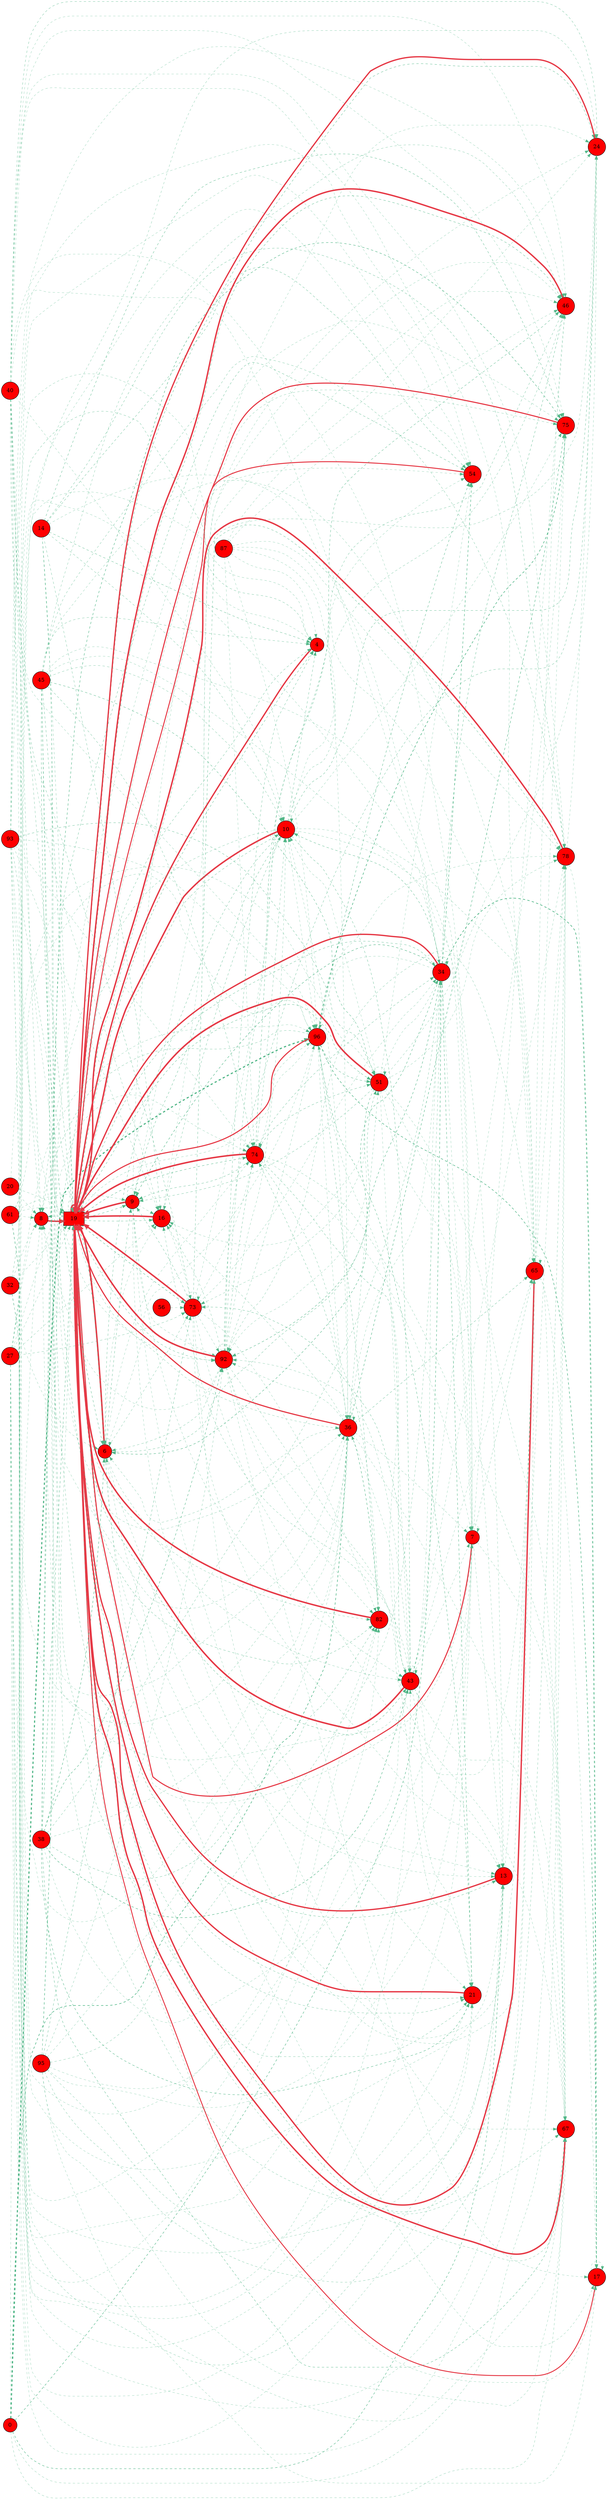digraph G{
rankdir=LR;
0 [style=filled, shape=circle, fillcolor="#fe0000", label="0"];
4 [style=filled, shape=circle, fillcolor="#fe0000", label="4"];
6 [style=filled, shape=circle, fillcolor="#fe0000", label="6"];
7 [style=filled, shape=circle, fillcolor="#fe0000", label="7"];
8 [style=filled, shape=circle, fillcolor="#fe0000", label="8"];
9 [style=filled, shape=circle, fillcolor="#fe0000", label="9"];
10 [style=filled, shape=circle, fillcolor="#fe0000", label="10"];
13 [style=filled, shape=circle, fillcolor="#fe0000", label="13"];
14 [style=filled, shape=circle, fillcolor="#fe0000", label="14"];
16 [style=filled, shape=circle, fillcolor="#fe0000", label="16"];
17 [style=filled, shape=circle, fillcolor="#fe0000", label="17"];
19 [style=filled, shape=box, fillcolor="#fe0000", label="19"];
20 [style=filled, shape=circle, fillcolor="#fe0000", label="20"];
21 [style=filled, shape=circle, fillcolor="#fe0000", label="21"];
24 [style=filled, shape=circle, fillcolor="#fe0000", label="24"];
27 [style=filled, shape=circle, fillcolor="#fe0000", label="27"];
32 [style=filled, shape=circle, fillcolor="#fe0000", label="32"];
34 [style=filled, shape=circle, fillcolor="#fe0000", label="34"];
36 [style=filled, shape=circle, fillcolor="#fe0000", label="36"];
38 [style=filled, shape=circle, fillcolor="#fe0000", label="38"];
40 [style=filled, shape=circle, fillcolor="#fe0000", label="40"];
43 [style=filled, shape=circle, fillcolor="#fe0000", label="43"];
45 [style=filled, shape=circle, fillcolor="#fe0000", label="45"];
46 [style=filled, shape=circle, fillcolor="#fe0000", label="46"];
51 [style=filled, shape=circle, fillcolor="#fe0000", label="51"];
54 [style=filled, shape=circle, fillcolor="#fe0000", label="54"];
56 [style=filled, shape=circle, fillcolor="#fe0000", label="56"];
61 [style=filled, shape=circle, fillcolor="#fe0000", label="61"];
65 [style=filled, shape=circle, fillcolor="#fe0000", label="65"];
67 [style=filled, shape=circle, fillcolor="#fe0000", label="67"];
73 [style=filled, shape=circle, fillcolor="#fe0000", label="73"];
74 [style=filled, shape=circle, fillcolor="#fe0000", label="74"];
75 [style=filled, shape=circle, fillcolor="#fe0000", label="75"];
78 [style=filled, shape=circle, fillcolor="#fe0000", label="78"];
82 [style=filled, shape=circle, fillcolor="#fe0000", label="82"];
87 [style=filled, shape=circle, fillcolor="#fe0000", label="87"];
92 [style=filled, shape=circle, fillcolor="#fe0000", label="92"];
93 [style=filled, shape=circle, fillcolor="#fe0000", label="93"];
95 [style=filled, shape=circle, fillcolor="#fe0000", label="95"];
96 [style=filled, shape=circle, fillcolor="#fe0000", label="96"];
19 -> 19 [color="#e63946",penwidth=4.00];
51 -> 19 [color="#e63946",penwidth=3.95];
9 -> 19 [color="#e63946",penwidth=3.93];
6 -> 19 [color="#e63946",penwidth=3.91];
92 -> 19 [color="#e63946",penwidth=3.91];
74 -> 19 [color="#e63946",penwidth=3.91];
43 -> 19 [color="#e63946",penwidth=3.90];
16 -> 19 [color="#e63946",penwidth=3.88];
73 -> 19 [color="#e63946",penwidth=3.86];
10 -> 19 [color="#e63946",penwidth=3.82];
82 -> 19 [color="#e63946",penwidth=3.80];
8 -> 19 [color="#e63946",penwidth=3.73];
78 -> 19 [color="#e63946",penwidth=3.73];
67 -> 19 [color="#e63946",penwidth=3.68];
46 -> 19 [color="#e63946",penwidth=3.65];
65 -> 19 [color="#e63946",penwidth=3.55];
4 -> 19 [color="#e63946",penwidth=3.54];
21 -> 19 [color="#e63946",penwidth=3.45];
34 -> 19 [color="#e63946",penwidth=3.41];
13 -> 19 [color="#e63946",penwidth=3.33];
24 -> 19 [color="#e63946",penwidth=3.31];
36 -> 19 [color="#e63946",penwidth=3.01];
75 -> 19 [color="#e63946",penwidth=2.81];
96 -> 19 [color="#e63946",penwidth=2.79];
7 -> 19 [color="#e63946",penwidth=2.75];
54 -> 19 [color="#e63946",penwidth=2.51];
17 -> 19 [color="#e63946",penwidth=2.38];
19 -> 4 [color="#52b788",style=dashed,penwidth=0.82];
14 -> 4 [color="#52b788",style=dashed,penwidth=0.78];
10 -> 4 [color="#52b788",style=dashed,penwidth=0.72];
92 -> 4 [color="#52b788",style=dashed,penwidth=0.71];
95 -> 4 [color="#52b788",style=dashed,penwidth=0.69];
61 -> 4 [color="#52b788",style=dashed,penwidth=0.66];
45 -> 4 [color="#52b788",style=dashed,penwidth=0.65];
93 -> 4 [color="#52b788",style=dashed,penwidth=0.54];
87 -> 4 [color="#52b788",style=dashed,penwidth=0.50];
32 -> 4 [color="#52b788",style=dashed,penwidth=0.50];
38 -> 6 [color="#52b788",style=dashed,penwidth=1.07];
34 -> 6 [color="#52b788",style=dashed,penwidth=1.05];
45 -> 6 [color="#52b788",style=dashed,penwidth=0.84];
19 -> 6 [color="#52b788",style=dashed,penwidth=0.76];
10 -> 6 [color="#52b788",style=dashed,penwidth=0.72];
6 -> 6 [color="#52b788",style=dashed,penwidth=0.62];
92 -> 6 [color="#52b788",style=dashed,penwidth=0.61];
36 -> 6 [color="#52b788",style=dashed,penwidth=0.55];
32 -> 6 [color="#52b788",style=dashed,penwidth=0.50];
65 -> 6 [color="#52b788",style=dashed,penwidth=0.50];
19 -> 7 [color="#52b788",style=dashed,penwidth=0.50];
14 -> 7 [color="#52b788",style=dashed,penwidth=0.50];
7 -> 7 [color="#52b788",style=dashed,penwidth=0.50];
61 -> 7 [color="#52b788",style=dashed,penwidth=0.50];
74 -> 7 [color="#52b788",style=dashed,penwidth=0.50];
38 -> 7 [color="#52b788",style=dashed,penwidth=0.50];
95 -> 7 [color="#52b788",style=dashed,penwidth=0.50];
34 -> 7 [color="#52b788",style=dashed,penwidth=0.50];
45 -> 7 [color="#52b788",style=dashed,penwidth=0.50];
40 -> 7 [color="#52b788",style=dashed,penwidth=0.50];
36 -> 7 [color="#52b788",style=dashed,penwidth=0.50];
43 -> 7 [color="#52b788",style=dashed,penwidth=0.50];
27 -> 7 [color="#52b788",style=dashed,penwidth=0.50];
51 -> 7 [color="#52b788",style=dashed,penwidth=0.50];
96 -> 8 [color="#52b788",style=dashed,penwidth=0.64];
19 -> 8 [color="#52b788",style=dashed,penwidth=0.61];
10 -> 8 [color="#52b788",style=dashed,penwidth=0.59];
40 -> 8 [color="#52b788",style=dashed,penwidth=0.58];
93 -> 8 [color="#52b788",style=dashed,penwidth=0.54];
43 -> 8 [color="#52b788",style=dashed,penwidth=0.50];
92 -> 8 [color="#52b788",style=dashed,penwidth=0.50];
36 -> 8 [color="#52b788",style=dashed,penwidth=0.50];
32 -> 8 [color="#52b788",style=dashed,penwidth=0.50];
61 -> 8 [color="#52b788",style=dashed,penwidth=0.50];
27 -> 8 [color="#52b788",style=dashed,penwidth=0.50];
0 -> 8 [color="#52b788",style=dashed,penwidth=0.50];
20 -> 8 [color="#52b788",style=dashed,penwidth=0.50];
34 -> 9 [color="#52b788",style=dashed,penwidth=1.11];
19 -> 9 [color="#52b788",style=dashed,penwidth=0.82];
10 -> 9 [color="#52b788",style=dashed,penwidth=0.79];
6 -> 9 [color="#52b788",style=dashed,penwidth=0.77];
74 -> 9 [color="#52b788",style=dashed,penwidth=0.74];
73 -> 9 [color="#52b788",style=dashed,penwidth=0.72];
51 -> 9 [color="#52b788",style=dashed,penwidth=0.68];
9 -> 9 [color="#52b788",style=dashed,penwidth=0.59];
61 -> 9 [color="#52b788",style=dashed,penwidth=0.54];
34 -> 10 [color="#52b788",style=dashed,penwidth=0.83];
19 -> 10 [color="#52b788",style=dashed,penwidth=0.70];
14 -> 10 [color="#52b788",style=dashed,penwidth=0.63];
74 -> 10 [color="#52b788",style=dashed,penwidth=0.63];
10 -> 10 [color="#52b788",style=dashed,penwidth=0.63];
45 -> 10 [color="#52b788",style=dashed,penwidth=0.61];
92 -> 10 [color="#52b788",style=dashed,penwidth=0.55];
36 -> 10 [color="#52b788",style=dashed,penwidth=0.50];
40 -> 10 [color="#52b788",style=dashed,penwidth=0.50];
73 -> 10 [color="#52b788",style=dashed,penwidth=0.50];
51 -> 10 [color="#52b788",style=dashed,penwidth=0.50];
0 -> 13 [color="#52b788",style=dashed,penwidth=1.08];
19 -> 13 [color="#52b788",style=dashed,penwidth=0.75];
61 -> 13 [color="#52b788",style=dashed,penwidth=0.61];
95 -> 13 [color="#52b788",style=dashed,penwidth=0.57];
10 -> 13 [color="#52b788",style=dashed,penwidth=0.52];
7 -> 13 [color="#52b788",style=dashed,penwidth=0.50];
43 -> 13 [color="#52b788",style=dashed,penwidth=0.50];
93 -> 13 [color="#52b788",style=dashed,penwidth=0.50];
27 -> 13 [color="#52b788",style=dashed,penwidth=0.50];
6 -> 13 [color="#52b788",style=dashed,penwidth=0.50];
73 -> 13 [color="#52b788",style=dashed,penwidth=0.50];
51 -> 13 [color="#52b788",style=dashed,penwidth=0.50];
9 -> 13 [color="#52b788",style=dashed,penwidth=0.50];
19 -> 16 [color="#52b788",style=dashed,penwidth=0.73];
10 -> 16 [color="#52b788",style=dashed,penwidth=0.69];
14 -> 16 [color="#52b788",style=dashed,penwidth=0.66];
92 -> 16 [color="#52b788",style=dashed,penwidth=0.59];
43 -> 16 [color="#52b788",style=dashed,penwidth=0.59];
40 -> 16 [color="#52b788",style=dashed,penwidth=0.55];
36 -> 16 [color="#52b788",style=dashed,penwidth=0.54];
93 -> 16 [color="#52b788",style=dashed,penwidth=0.52];
6 -> 16 [color="#52b788",style=dashed,penwidth=0.50];
27 -> 16 [color="#52b788",style=dashed,penwidth=0.50];
51 -> 16 [color="#52b788",style=dashed,penwidth=0.50];
9 -> 16 [color="#52b788",style=dashed,penwidth=0.50];
34 -> 17 [color="#52b788",style=dashed,penwidth=1.68];
96 -> 17 [color="#52b788",style=dashed,penwidth=1.37];
17 -> 17 [color="#52b788",style=dashed,penwidth=0.50];
95 -> 17 [color="#52b788",style=dashed,penwidth=0.50];
19 -> 17 [color="#52b788",style=dashed,penwidth=0.50];
92 -> 17 [color="#52b788",style=dashed,penwidth=0.50];
65 -> 17 [color="#52b788",style=dashed,penwidth=0.50];
6 -> 17 [color="#52b788",style=dashed,penwidth=0.50];
78 -> 17 [color="#52b788",style=dashed,penwidth=0.50];
38 -> 19 [color="#52b788",style=dashed,penwidth=0.91];
45 -> 19 [color="#52b788",style=dashed,penwidth=0.74];
19 -> 19 [color="#52b788",style=dashed,penwidth=0.66];
40 -> 19 [color="#52b788",style=dashed,penwidth=0.64];
93 -> 19 [color="#52b788",style=dashed,penwidth=0.61];
14 -> 19 [color="#52b788",style=dashed,penwidth=0.59];
95 -> 19 [color="#52b788",style=dashed,penwidth=0.53];
32 -> 19 [color="#52b788",style=dashed,penwidth=0.50];
61 -> 19 [color="#52b788",style=dashed,penwidth=0.50];
27 -> 19 [color="#52b788",style=dashed,penwidth=0.50];
20 -> 19 [color="#52b788",style=dashed,penwidth=0.50];
34 -> 21 [color="#52b788",style=dashed,penwidth=0.98];
38 -> 21 [color="#52b788",style=dashed,penwidth=0.97];
96 -> 21 [color="#52b788",style=dashed,penwidth=0.89];
19 -> 21 [color="#52b788",style=dashed,penwidth=0.67];
45 -> 21 [color="#52b788",style=dashed,penwidth=0.64];
14 -> 21 [color="#52b788",style=dashed,penwidth=0.64];
92 -> 21 [color="#52b788",style=dashed,penwidth=0.55];
43 -> 21 [color="#52b788",style=dashed,penwidth=0.52];
93 -> 21 [color="#52b788",style=dashed,penwidth=0.50];
27 -> 21 [color="#52b788",style=dashed,penwidth=0.50];
73 -> 21 [color="#52b788",style=dashed,penwidth=0.50];
32 -> 21 [color="#52b788",style=dashed,penwidth=0.50];
19 -> 24 [color="#52b788",style=dashed,penwidth=0.84];
10 -> 24 [color="#52b788",style=dashed,penwidth=0.78];
92 -> 24 [color="#52b788",style=dashed,penwidth=0.71];
40 -> 24 [color="#52b788",style=dashed,penwidth=0.70];
27 -> 24 [color="#52b788",style=dashed,penwidth=0.58];
73 -> 24 [color="#52b788",style=dashed,penwidth=0.56];
51 -> 24 [color="#52b788",style=dashed,penwidth=0.53];
9 -> 24 [color="#52b788",style=dashed,penwidth=0.50];
87 -> 24 [color="#52b788",style=dashed,penwidth=0.50];
78 -> 24 [color="#52b788",style=dashed,penwidth=0.50];
16 -> 24 [color="#52b788",style=dashed,penwidth=0.50];
0 -> 34 [color="#52b788",style=dashed,penwidth=1.13];
19 -> 34 [color="#52b788",style=dashed,penwidth=0.75];
74 -> 34 [color="#52b788",style=dashed,penwidth=0.70];
38 -> 34 [color="#52b788",style=dashed,penwidth=0.63];
95 -> 34 [color="#52b788",style=dashed,penwidth=0.60];
34 -> 34 [color="#52b788",style=dashed,penwidth=0.56];
45 -> 34 [color="#52b788",style=dashed,penwidth=0.51];
43 -> 34 [color="#52b788",style=dashed,penwidth=0.50];
40 -> 34 [color="#52b788",style=dashed,penwidth=0.50];
93 -> 34 [color="#52b788",style=dashed,penwidth=0.50];
51 -> 34 [color="#52b788",style=dashed,penwidth=0.50];
73 -> 34 [color="#52b788",style=dashed,penwidth=0.50];
0 -> 36 [color="#52b788",style=dashed,penwidth=1.47];
19 -> 36 [color="#52b788",style=dashed,penwidth=0.56];
61 -> 36 [color="#52b788",style=dashed,penwidth=0.55];
38 -> 36 [color="#52b788",style=dashed,penwidth=0.50];
95 -> 36 [color="#52b788",style=dashed,penwidth=0.50];
34 -> 36 [color="#52b788",style=dashed,penwidth=0.50];
96 -> 36 [color="#52b788",style=dashed,penwidth=0.50];
87 -> 36 [color="#52b788",style=dashed,penwidth=0.50];
45 -> 36 [color="#52b788",style=dashed,penwidth=0.50];
43 -> 36 [color="#52b788",style=dashed,penwidth=0.50];
27 -> 36 [color="#52b788",style=dashed,penwidth=0.50];
93 -> 36 [color="#52b788",style=dashed,penwidth=0.50];
36 -> 36 [color="#52b788",style=dashed,penwidth=0.50];
38 -> 43 [color="#52b788",style=dashed,penwidth=1.12];
19 -> 43 [color="#52b788",style=dashed,penwidth=0.80];
10 -> 43 [color="#52b788",style=dashed,penwidth=0.76];
74 -> 43 [color="#52b788",style=dashed,penwidth=0.72];
43 -> 43 [color="#52b788",style=dashed,penwidth=0.64];
6 -> 43 [color="#52b788",style=dashed,penwidth=0.53];
27 -> 43 [color="#52b788",style=dashed,penwidth=0.51];
51 -> 43 [color="#52b788",style=dashed,penwidth=0.50];
9 -> 43 [color="#52b788",style=dashed,penwidth=0.50];
32 -> 43 [color="#52b788",style=dashed,penwidth=0.50];
74 -> 46 [color="#52b788",style=dashed,penwidth=0.83];
19 -> 46 [color="#52b788",style=dashed,penwidth=0.83];
34 -> 46 [color="#52b788",style=dashed,penwidth=0.81];
92 -> 46 [color="#52b788",style=dashed,penwidth=0.67];
10 -> 46 [color="#52b788",style=dashed,penwidth=0.60];
45 -> 46 [color="#52b788",style=dashed,penwidth=0.59];
40 -> 46 [color="#52b788",style=dashed,penwidth=0.50];
87 -> 46 [color="#52b788",style=dashed,penwidth=0.50];
93 -> 46 [color="#52b788",style=dashed,penwidth=0.50];
73 -> 46 [color="#52b788",style=dashed,penwidth=0.50];
7 -> 46 [color="#52b788",style=dashed,penwidth=0.50];
65 -> 46 [color="#52b788",style=dashed,penwidth=0.50];
9 -> 46 [color="#52b788",style=dashed,penwidth=0.50];
45 -> 51 [color="#52b788",style=dashed,penwidth=0.88];
96 -> 51 [color="#52b788",style=dashed,penwidth=0.85];
19 -> 51 [color="#52b788",style=dashed,penwidth=0.80];
93 -> 51 [color="#52b788",style=dashed,penwidth=0.76];
74 -> 51 [color="#52b788",style=dashed,penwidth=0.73];
6 -> 51 [color="#52b788",style=dashed,penwidth=0.70];
51 -> 51 [color="#52b788",style=dashed,penwidth=0.62];
36 -> 51 [color="#52b788",style=dashed,penwidth=0.59];
20 -> 51 [color="#52b788",style=dashed,penwidth=0.50];
34 -> 54 [color="#52b788",style=dashed,penwidth=1.20];
96 -> 54 [color="#52b788",style=dashed,penwidth=0.91];
38 -> 54 [color="#52b788",style=dashed,penwidth=0.76];
14 -> 54 [color="#52b788",style=dashed,penwidth=0.74];
19 -> 54 [color="#52b788",style=dashed,penwidth=0.50];
10 -> 54 [color="#52b788",style=dashed,penwidth=0.50];
93 -> 54 [color="#52b788",style=dashed,penwidth=0.50];
61 -> 54 [color="#52b788",style=dashed,penwidth=0.50];
32 -> 54 [color="#52b788",style=dashed,penwidth=0.50];
51 -> 54 [color="#52b788",style=dashed,penwidth=0.50];
36 -> 65 [color="#52b788",style=dashed,penwidth=0.73];
19 -> 65 [color="#52b788",style=dashed,penwidth=0.72];
92 -> 65 [color="#52b788",style=dashed,penwidth=0.58];
7 -> 65 [color="#52b788",style=dashed,penwidth=0.57];
10 -> 65 [color="#52b788",style=dashed,penwidth=0.52];
45 -> 65 [color="#52b788",style=dashed,penwidth=0.52];
87 -> 65 [color="#52b788",style=dashed,penwidth=0.50];
43 -> 65 [color="#52b788",style=dashed,penwidth=0.50];
40 -> 65 [color="#52b788",style=dashed,penwidth=0.50];
65 -> 65 [color="#52b788",style=dashed,penwidth=0.50];
73 -> 65 [color="#52b788",style=dashed,penwidth=0.50];
13 -> 65 [color="#52b788",style=dashed,penwidth=0.50];
32 -> 65 [color="#52b788",style=dashed,penwidth=0.50];
38 -> 67 [color="#52b788",style=dashed,penwidth=0.86];
45 -> 67 [color="#52b788",style=dashed,penwidth=0.60];
19 -> 67 [color="#52b788",style=dashed,penwidth=0.60];
0 -> 67 [color="#52b788",style=dashed,penwidth=0.56];
74 -> 67 [color="#52b788",style=dashed,penwidth=0.55];
95 -> 67 [color="#52b788",style=dashed,penwidth=0.50];
92 -> 67 [color="#52b788",style=dashed,penwidth=0.50];
43 -> 67 [color="#52b788",style=dashed,penwidth=0.50];
36 -> 67 [color="#52b788",style=dashed,penwidth=0.50];
93 -> 67 [color="#52b788",style=dashed,penwidth=0.50];
7 -> 67 [color="#52b788",style=dashed,penwidth=0.50];
51 -> 67 [color="#52b788",style=dashed,penwidth=0.50];
65 -> 67 [color="#52b788",style=dashed,penwidth=0.50];
9 -> 67 [color="#52b788",style=dashed,penwidth=0.50];
19 -> 73 [color="#52b788",style=dashed,penwidth=0.95];
95 -> 73 [color="#52b788",style=dashed,penwidth=0.77];
43 -> 73 [color="#52b788",style=dashed,penwidth=0.76];
40 -> 73 [color="#52b788",style=dashed,penwidth=0.71];
27 -> 73 [color="#52b788",style=dashed,penwidth=0.61];
6 -> 73 [color="#52b788",style=dashed,penwidth=0.60];
73 -> 73 [color="#52b788",style=dashed,penwidth=0.57];
51 -> 73 [color="#52b788",style=dashed,penwidth=0.54];
56 -> 73 [color="#52b788",style=dashed,penwidth=0.50];
16 -> 73 [color="#52b788",style=dashed,penwidth=0.50];
19 -> 74 [color="#52b788",style=dashed,penwidth=0.89];
74 -> 74 [color="#52b788",style=dashed,penwidth=0.82];
92 -> 74 [color="#52b788",style=dashed,penwidth=0.72];
36 -> 74 [color="#52b788",style=dashed,penwidth=0.69];
45 -> 74 [color="#52b788",style=dashed,penwidth=0.66];
96 -> 74 [color="#52b788",style=dashed,penwidth=0.50];
93 -> 74 [color="#52b788",style=dashed,penwidth=0.50];
27 -> 74 [color="#52b788",style=dashed,penwidth=0.50];
6 -> 74 [color="#52b788",style=dashed,penwidth=0.50];
73 -> 74 [color="#52b788",style=dashed,penwidth=0.50];
87 -> 74 [color="#52b788",style=dashed,penwidth=0.50];
96 -> 75 [color="#52b788",style=dashed,penwidth=1.49];
38 -> 75 [color="#52b788",style=dashed,penwidth=1.11];
36 -> 75 [color="#52b788",style=dashed,penwidth=1.09];
14 -> 75 [color="#52b788",style=dashed,penwidth=0.84];
19 -> 75 [color="#52b788",style=dashed,penwidth=0.55];
95 -> 75 [color="#52b788",style=dashed,penwidth=0.50];
10 -> 75 [color="#52b788",style=dashed,penwidth=0.50];
40 -> 75 [color="#52b788",style=dashed,penwidth=0.50];
65 -> 75 [color="#52b788",style=dashed,penwidth=0.50];
43 -> 75 [color="#52b788",style=dashed,penwidth=0.50];
19 -> 78 [color="#52b788",style=dashed,penwidth=0.77];
14 -> 78 [color="#52b788",style=dashed,penwidth=0.71];
45 -> 78 [color="#52b788",style=dashed,penwidth=0.63];
95 -> 78 [color="#52b788",style=dashed,penwidth=0.62];
0 -> 78 [color="#52b788",style=dashed,penwidth=0.53];
96 -> 78 [color="#52b788",style=dashed,penwidth=0.50];
43 -> 78 [color="#52b788",style=dashed,penwidth=0.50];
40 -> 78 [color="#52b788",style=dashed,penwidth=0.50];
6 -> 78 [color="#52b788",style=dashed,penwidth=0.50];
27 -> 78 [color="#52b788",style=dashed,penwidth=0.50];
65 -> 78 [color="#52b788",style=dashed,penwidth=0.50];
51 -> 78 [color="#52b788",style=dashed,penwidth=0.50];
87 -> 78 [color="#52b788",style=dashed,penwidth=0.50];
36 -> 82 [color="#52b788",style=dashed,penwidth=1.09];
96 -> 82 [color="#52b788",style=dashed,penwidth=0.73];
14 -> 82 [color="#52b788",style=dashed,penwidth=0.71];
38 -> 82 [color="#52b788",style=dashed,penwidth=0.69];
74 -> 82 [color="#52b788",style=dashed,penwidth=0.62];
19 -> 82 [color="#52b788",style=dashed,penwidth=0.56];
92 -> 82 [color="#52b788",style=dashed,penwidth=0.50];
95 -> 82 [color="#52b788",style=dashed,penwidth=0.50];
61 -> 82 [color="#52b788",style=dashed,penwidth=0.50];
40 -> 82 [color="#52b788",style=dashed,penwidth=0.50];
73 -> 82 [color="#52b788",style=dashed,penwidth=0.50];
38 -> 92 [color="#52b788",style=dashed,penwidth=1.02];
34 -> 92 [color="#52b788",style=dashed,penwidth=0.97];
19 -> 92 [color="#52b788",style=dashed,penwidth=0.72];
95 -> 92 [color="#52b788",style=dashed,penwidth=0.58];
92 -> 92 [color="#52b788",style=dashed,penwidth=0.58];
96 -> 92 [color="#52b788",style=dashed,penwidth=0.57];
43 -> 92 [color="#52b788",style=dashed,penwidth=0.55];
36 -> 92 [color="#52b788",style=dashed,penwidth=0.53];
40 -> 92 [color="#52b788",style=dashed,penwidth=0.50];
73 -> 92 [color="#52b788",style=dashed,penwidth=0.50];
51 -> 92 [color="#52b788",style=dashed,penwidth=0.50];
9 -> 92 [color="#52b788",style=dashed,penwidth=0.50];
0 -> 96 [color="#52b788",style=dashed,penwidth=3.00];
19 -> 96 [color="#52b788",style=dashed,penwidth=0.52];
61 -> 96 [color="#52b788",style=dashed,penwidth=0.51];
87 -> 96 [color="#52b788",style=dashed,penwidth=0.50];
10 -> 96 [color="#52b788",style=dashed,penwidth=0.50];
34 -> 96 [color="#52b788",style=dashed,penwidth=0.50];
43 -> 96 [color="#52b788",style=dashed,penwidth=0.50];
40 -> 96 [color="#52b788",style=dashed,penwidth=0.50];
27 -> 96 [color="#52b788",style=dashed,penwidth=0.50];
93 -> 96 [color="#52b788",style=dashed,penwidth=0.50];
6 -> 96 [color="#52b788",style=dashed,penwidth=0.50];
}